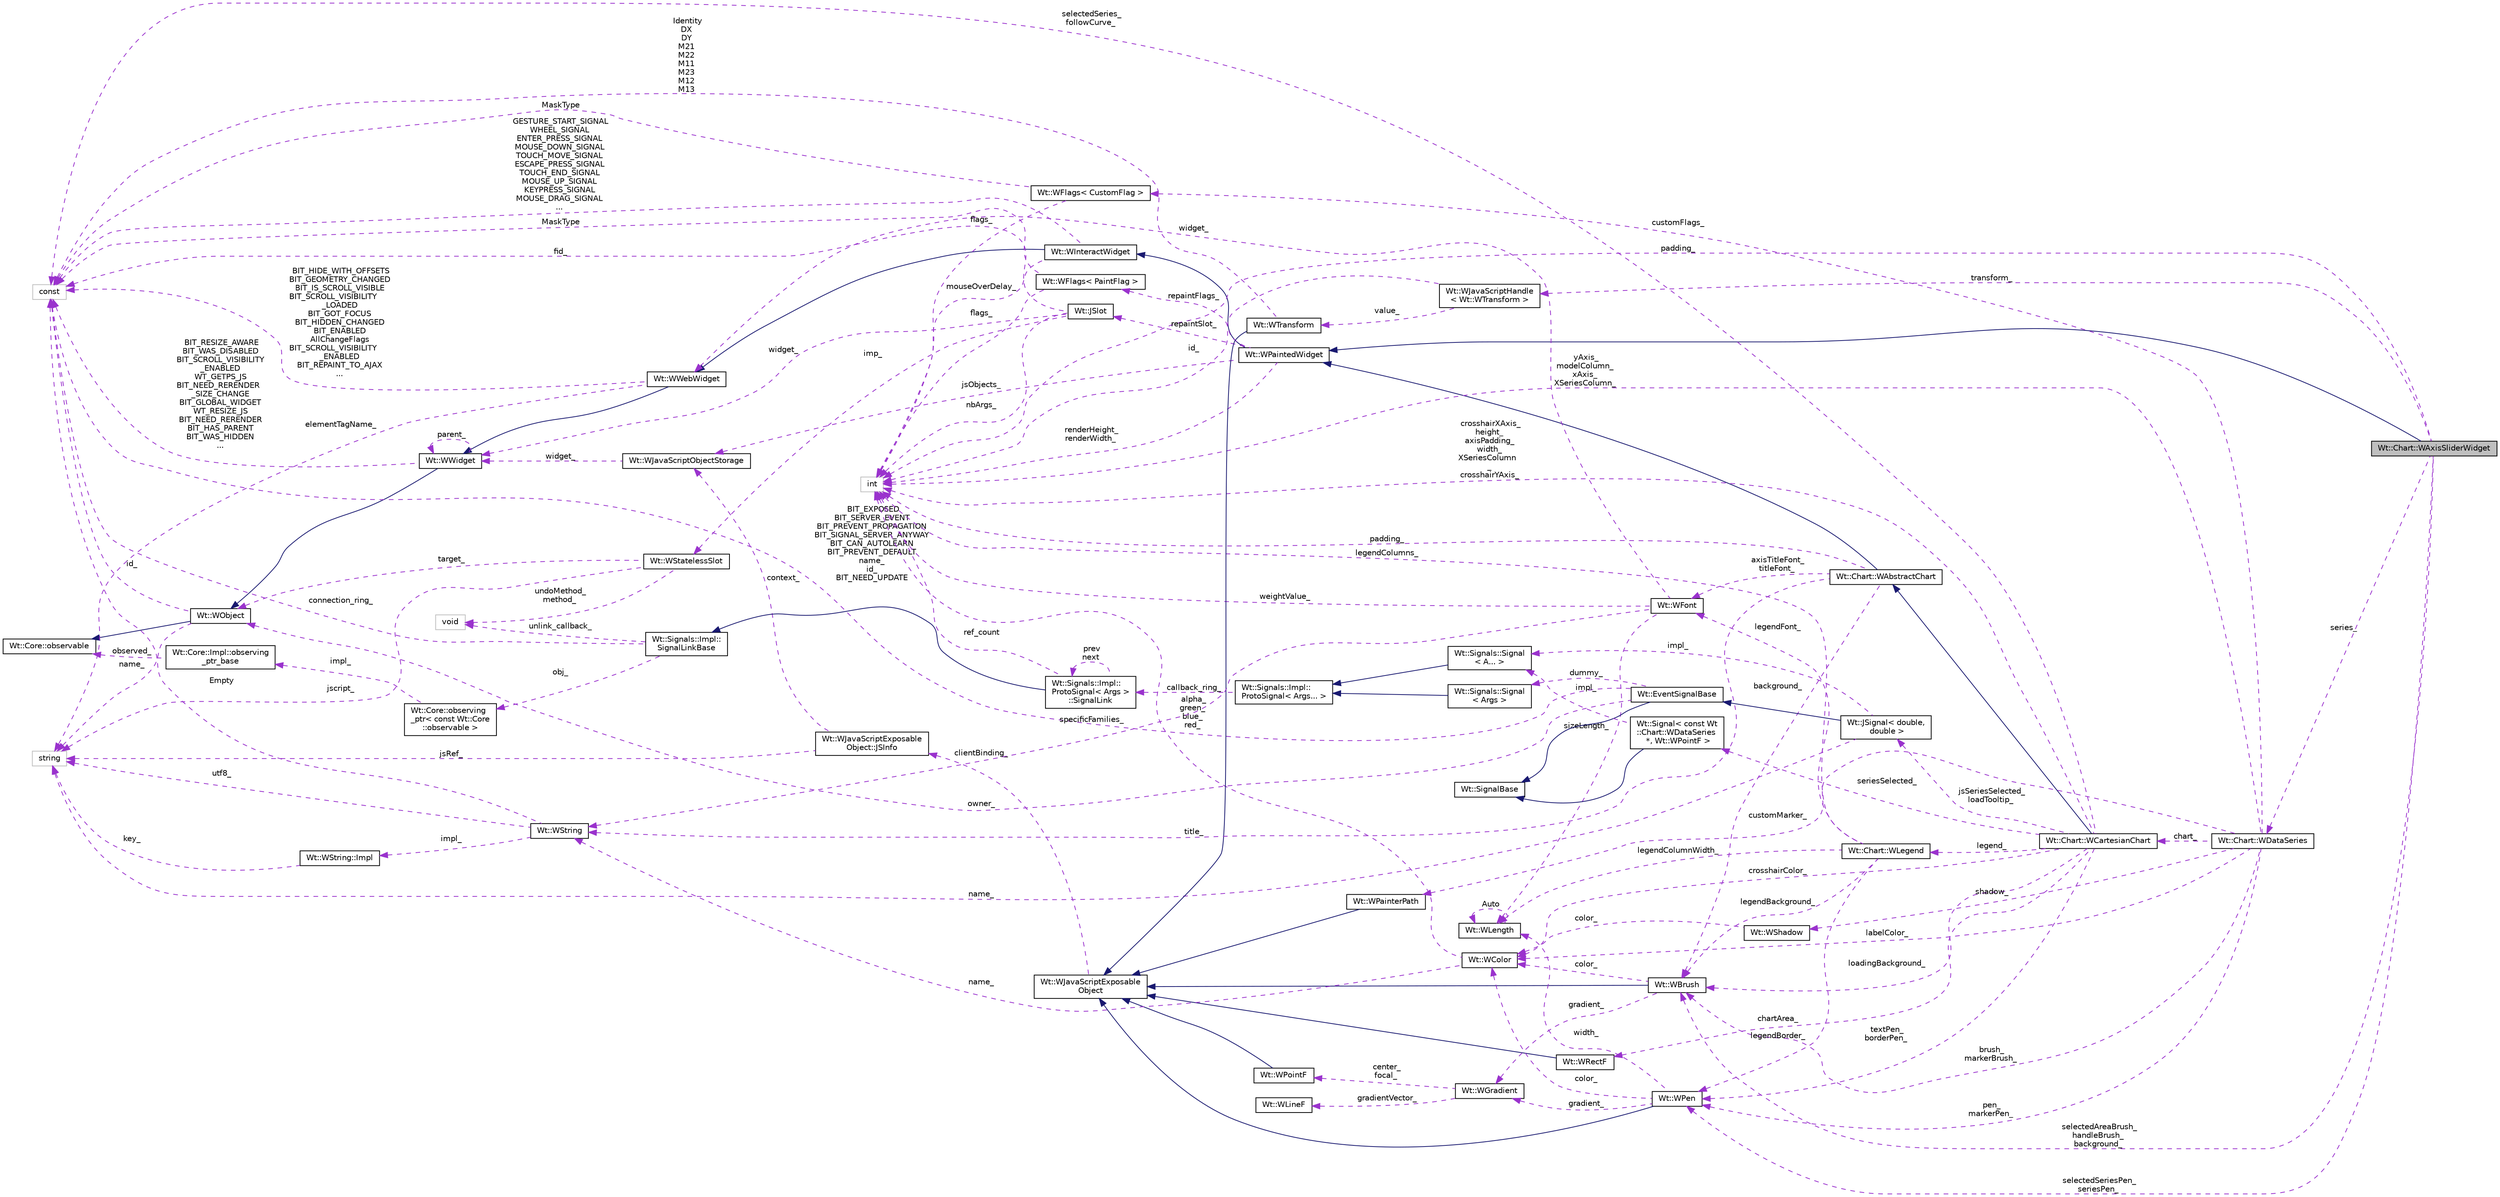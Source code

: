 digraph "Wt::Chart::WAxisSliderWidget"
{
 // LATEX_PDF_SIZE
  edge [fontname="Helvetica",fontsize="10",labelfontname="Helvetica",labelfontsize="10"];
  node [fontname="Helvetica",fontsize="10",shape=record];
  rankdir="LR";
  Node1 [label="Wt::Chart::WAxisSliderWidget",height=0.2,width=0.4,color="black", fillcolor="grey75", style="filled", fontcolor="black",tooltip="A widget for selecting an X axis range to display on an associated WCartesianChart."];
  Node2 -> Node1 [dir="back",color="midnightblue",fontsize="10",style="solid",fontname="Helvetica"];
  Node2 [label="Wt::WPaintedWidget",height=0.2,width=0.4,color="black", fillcolor="white", style="filled",URL="$classWt_1_1WPaintedWidget.html",tooltip="A widget that is painted using vector graphics."];
  Node3 -> Node2 [dir="back",color="midnightblue",fontsize="10",style="solid",fontname="Helvetica"];
  Node3 [label="Wt::WInteractWidget",height=0.2,width=0.4,color="black", fillcolor="white", style="filled",URL="$classWt_1_1WInteractWidget.html",tooltip="An abstract widget that can receive user-interface interaction."];
  Node4 -> Node3 [dir="back",color="midnightblue",fontsize="10",style="solid",fontname="Helvetica"];
  Node4 [label="Wt::WWebWidget",height=0.2,width=0.4,color="black", fillcolor="white", style="filled",URL="$classWt_1_1WWebWidget.html",tooltip="A base class for widgets with an HTML counterpart."];
  Node5 -> Node4 [dir="back",color="midnightblue",fontsize="10",style="solid",fontname="Helvetica"];
  Node5 [label="Wt::WWidget",height=0.2,width=0.4,color="black", fillcolor="white", style="filled",URL="$classWt_1_1WWidget.html",tooltip="The abstract base class for a user-interface component."];
  Node6 -> Node5 [dir="back",color="midnightblue",fontsize="10",style="solid",fontname="Helvetica"];
  Node6 [label="Wt::WObject",height=0.2,width=0.4,color="black", fillcolor="white", style="filled",URL="$classWt_1_1WObject.html",tooltip="A base class for objects that participate in the signal/slot system."];
  Node7 -> Node6 [dir="back",color="midnightblue",fontsize="10",style="solid",fontname="Helvetica"];
  Node7 [label="Wt::Core::observable",height=0.2,width=0.4,color="black", fillcolor="white", style="filled",URL="$classWt_1_1Core_1_1observable.html",tooltip="A base class for objects whose life-time can be tracked."];
  Node8 -> Node6 [dir="back",color="darkorchid3",fontsize="10",style="dashed",label=" name_" ,fontname="Helvetica"];
  Node8 [label="string",height=0.2,width=0.4,color="grey75", fillcolor="white", style="filled",tooltip=" "];
  Node9 -> Node6 [dir="back",color="darkorchid3",fontsize="10",style="dashed",label=" id_" ,fontname="Helvetica"];
  Node9 [label="const",height=0.2,width=0.4,color="grey75", fillcolor="white", style="filled",tooltip=" "];
  Node5 -> Node5 [dir="back",color="darkorchid3",fontsize="10",style="dashed",label=" parent_" ,fontname="Helvetica"];
  Node9 -> Node5 [dir="back",color="darkorchid3",fontsize="10",style="dashed",label=" BIT_RESIZE_AWARE\nBIT_WAS_DISABLED\nBIT_SCROLL_VISIBILITY\l_ENABLED\nWT_GETPS_JS\nBIT_NEED_RERENDER\l_SIZE_CHANGE\nBIT_GLOBAL_WIDGET\nWT_RESIZE_JS\nBIT_NEED_RERENDER\nBIT_HAS_PARENT\nBIT_WAS_HIDDEN\n..." ,fontname="Helvetica"];
  Node8 -> Node4 [dir="back",color="darkorchid3",fontsize="10",style="dashed",label=" elementTagName_" ,fontname="Helvetica"];
  Node9 -> Node4 [dir="back",color="darkorchid3",fontsize="10",style="dashed",label=" BIT_HIDE_WITH_OFFSETS\nBIT_GEOMETRY_CHANGED\nBIT_IS_SCROLL_VISIBLE\nBIT_SCROLL_VISIBILITY\l_LOADED\nBIT_GOT_FOCUS\nBIT_HIDDEN_CHANGED\nBIT_ENABLED\nAllChangeFlags\nBIT_SCROLL_VISIBILITY\l_ENABLED\nBIT_REPAINT_TO_AJAX\n..." ,fontname="Helvetica"];
  Node10 -> Node3 [dir="back",color="darkorchid3",fontsize="10",style="dashed",label=" mouseOverDelay_" ,fontname="Helvetica"];
  Node10 [label="int",height=0.2,width=0.4,color="grey75", fillcolor="white", style="filled",tooltip=" "];
  Node9 -> Node3 [dir="back",color="darkorchid3",fontsize="10",style="dashed",label=" GESTURE_START_SIGNAL\nWHEEL_SIGNAL\nENTER_PRESS_SIGNAL\nMOUSE_DOWN_SIGNAL\nTOUCH_MOVE_SIGNAL\nESCAPE_PRESS_SIGNAL\nTOUCH_END_SIGNAL\nMOUSE_UP_SIGNAL\nKEYPRESS_SIGNAL\nMOUSE_DRAG_SIGNAL\n..." ,fontname="Helvetica"];
  Node11 -> Node2 [dir="back",color="darkorchid3",fontsize="10",style="dashed",label=" repaintSlot_" ,fontname="Helvetica"];
  Node11 [label="Wt::JSlot",height=0.2,width=0.4,color="black", fillcolor="white", style="filled",URL="$classWt_1_1JSlot.html",tooltip="A slot that is only implemented in client side JavaScript code."];
  Node12 -> Node11 [dir="back",color="darkorchid3",fontsize="10",style="dashed",label=" imp_" ,fontname="Helvetica"];
  Node12 [label="Wt::WStatelessSlot",height=0.2,width=0.4,color="black", fillcolor="white", style="filled",URL="$classWt_1_1WStatelessSlot.html",tooltip=" "];
  Node6 -> Node12 [dir="back",color="darkorchid3",fontsize="10",style="dashed",label=" target_" ,fontname="Helvetica"];
  Node13 -> Node12 [dir="back",color="darkorchid3",fontsize="10",style="dashed",label=" undoMethod_\nmethod_" ,fontname="Helvetica"];
  Node13 [label="void",height=0.2,width=0.4,color="grey75", fillcolor="white", style="filled",tooltip=" "];
  Node8 -> Node12 [dir="back",color="darkorchid3",fontsize="10",style="dashed",label=" jscript_" ,fontname="Helvetica"];
  Node10 -> Node11 [dir="back",color="darkorchid3",fontsize="10",style="dashed",label=" nbArgs_" ,fontname="Helvetica"];
  Node5 -> Node11 [dir="back",color="darkorchid3",fontsize="10",style="dashed",label=" widget_" ,fontname="Helvetica"];
  Node9 -> Node11 [dir="back",color="darkorchid3",fontsize="10",style="dashed",label=" fid_" ,fontname="Helvetica"];
  Node10 -> Node2 [dir="back",color="darkorchid3",fontsize="10",style="dashed",label=" renderHeight_\nrenderWidth_" ,fontname="Helvetica"];
  Node14 -> Node2 [dir="back",color="darkorchid3",fontsize="10",style="dashed",label=" repaintFlags_" ,fontname="Helvetica"];
  Node14 [label="Wt::WFlags\< PaintFlag \>",height=0.2,width=0.4,color="black", fillcolor="white", style="filled",URL="$classWt_1_1WFlags.html",tooltip=" "];
  Node10 -> Node14 [dir="back",color="darkorchid3",fontsize="10",style="dashed",label=" flags_" ,fontname="Helvetica"];
  Node9 -> Node14 [dir="back",color="darkorchid3",fontsize="10",style="dashed",label=" MaskType" ,fontname="Helvetica"];
  Node15 -> Node2 [dir="back",color="darkorchid3",fontsize="10",style="dashed",label=" jsObjects_" ,fontname="Helvetica"];
  Node15 [label="Wt::WJavaScriptObjectStorage",height=0.2,width=0.4,color="black", fillcolor="white", style="filled",URL="$classWt_1_1WJavaScriptObjectStorage.html",tooltip=" "];
  Node5 -> Node15 [dir="back",color="darkorchid3",fontsize="10",style="dashed",label=" widget_" ,fontname="Helvetica"];
  Node16 -> Node1 [dir="back",color="darkorchid3",fontsize="10",style="dashed",label=" transform_" ,fontname="Helvetica"];
  Node16 [label="Wt::WJavaScriptHandle\l\< Wt::WTransform \>",height=0.2,width=0.4,color="black", fillcolor="white", style="filled",URL="$classWt_1_1WJavaScriptHandle.html",tooltip=" "];
  Node17 -> Node16 [dir="back",color="darkorchid3",fontsize="10",style="dashed",label=" value_" ,fontname="Helvetica"];
  Node17 [label="Wt::WTransform",height=0.2,width=0.4,color="black", fillcolor="white", style="filled",URL="$classWt_1_1WTransform.html",tooltip="A value class that defines a 2D affine transformation matrix."];
  Node18 -> Node17 [dir="back",color="midnightblue",fontsize="10",style="solid",fontname="Helvetica"];
  Node18 [label="Wt::WJavaScriptExposable\lObject",height=0.2,width=0.4,color="black", fillcolor="white", style="filled",URL="$classWt_1_1WJavaScriptExposableObject.html",tooltip="A JavaScript exposable object."];
  Node19 -> Node18 [dir="back",color="darkorchid3",fontsize="10",style="dashed",label=" clientBinding_" ,fontname="Helvetica"];
  Node19 [label="Wt::WJavaScriptExposable\lObject::JSInfo",height=0.2,width=0.4,color="black", fillcolor="white", style="filled",URL="$structWt_1_1WJavaScriptExposableObject_1_1JSInfo.html",tooltip=" "];
  Node8 -> Node19 [dir="back",color="darkorchid3",fontsize="10",style="dashed",label=" jsRef_" ,fontname="Helvetica"];
  Node15 -> Node19 [dir="back",color="darkorchid3",fontsize="10",style="dashed",label=" context_" ,fontname="Helvetica"];
  Node9 -> Node17 [dir="back",color="darkorchid3",fontsize="10",style="dashed",label=" Identity\nDX\nDY\nM21\nM22\nM11\nM23\nM12\nM13" ,fontname="Helvetica"];
  Node10 -> Node16 [dir="back",color="darkorchid3",fontsize="10",style="dashed",label=" id_" ,fontname="Helvetica"];
  Node20 -> Node1 [dir="back",color="darkorchid3",fontsize="10",style="dashed",label=" selectedAreaBrush_\nhandleBrush_\nbackground_" ,fontname="Helvetica"];
  Node20 [label="Wt::WBrush",height=0.2,width=0.4,color="black", fillcolor="white", style="filled",URL="$classWt_1_1WBrush.html",tooltip="A value class that defines the style for filling a path."];
  Node18 -> Node20 [dir="back",color="midnightblue",fontsize="10",style="solid",fontname="Helvetica"];
  Node21 -> Node20 [dir="back",color="darkorchid3",fontsize="10",style="dashed",label=" color_" ,fontname="Helvetica"];
  Node21 [label="Wt::WColor",height=0.2,width=0.4,color="black", fillcolor="white", style="filled",URL="$classWt_1_1WColor.html",tooltip="A value class that defines a color."];
  Node22 -> Node21 [dir="back",color="darkorchid3",fontsize="10",style="dashed",label=" name_" ,fontname="Helvetica"];
  Node22 [label="Wt::WString",height=0.2,width=0.4,color="black", fillcolor="white", style="filled",URL="$classWt_1_1WString.html",tooltip="A value class which describes a locale-aware unicode string."];
  Node23 -> Node22 [dir="back",color="darkorchid3",fontsize="10",style="dashed",label=" impl_" ,fontname="Helvetica"];
  Node23 [label="Wt::WString::Impl",height=0.2,width=0.4,color="black", fillcolor="white", style="filled",URL="$structWt_1_1WString_1_1Impl.html",tooltip=" "];
  Node8 -> Node23 [dir="back",color="darkorchid3",fontsize="10",style="dashed",label=" key_" ,fontname="Helvetica"];
  Node8 -> Node22 [dir="back",color="darkorchid3",fontsize="10",style="dashed",label=" utf8_" ,fontname="Helvetica"];
  Node9 -> Node22 [dir="back",color="darkorchid3",fontsize="10",style="dashed",label=" Empty" ,fontname="Helvetica"];
  Node10 -> Node21 [dir="back",color="darkorchid3",fontsize="10",style="dashed",label=" alpha_\ngreen_\nblue_\nred_" ,fontname="Helvetica"];
  Node24 -> Node20 [dir="back",color="darkorchid3",fontsize="10",style="dashed",label=" gradient_" ,fontname="Helvetica"];
  Node24 [label="Wt::WGradient",height=0.2,width=0.4,color="black", fillcolor="white", style="filled",URL="$classWt_1_1WGradient.html",tooltip="A linear or radial gradient."];
  Node25 -> Node24 [dir="back",color="darkorchid3",fontsize="10",style="dashed",label=" center_\nfocal_" ,fontname="Helvetica"];
  Node25 [label="Wt::WPointF",height=0.2,width=0.4,color="black", fillcolor="white", style="filled",URL="$classWt_1_1WPointF.html",tooltip="A value class that defines a 2D point."];
  Node18 -> Node25 [dir="back",color="midnightblue",fontsize="10",style="solid",fontname="Helvetica"];
  Node26 -> Node24 [dir="back",color="darkorchid3",fontsize="10",style="dashed",label=" gradientVector_" ,fontname="Helvetica"];
  Node26 [label="Wt::WLineF",height=0.2,width=0.4,color="black", fillcolor="white", style="filled",URL="$classWt_1_1WLineF.html",tooltip="Utility class that defines a single line."];
  Node10 -> Node1 [dir="back",color="darkorchid3",fontsize="10",style="dashed",label=" padding_" ,fontname="Helvetica"];
  Node27 -> Node1 [dir="back",color="darkorchid3",fontsize="10",style="dashed",label=" selectedSeriesPen_\nseriesPen_" ,fontname="Helvetica"];
  Node27 [label="Wt::WPen",height=0.2,width=0.4,color="black", fillcolor="white", style="filled",URL="$classWt_1_1WPen.html",tooltip="A value class that defines the style for pen strokes."];
  Node18 -> Node27 [dir="back",color="midnightblue",fontsize="10",style="solid",fontname="Helvetica"];
  Node21 -> Node27 [dir="back",color="darkorchid3",fontsize="10",style="dashed",label=" color_" ,fontname="Helvetica"];
  Node24 -> Node27 [dir="back",color="darkorchid3",fontsize="10",style="dashed",label=" gradient_" ,fontname="Helvetica"];
  Node28 -> Node27 [dir="back",color="darkorchid3",fontsize="10",style="dashed",label=" width_" ,fontname="Helvetica"];
  Node28 [label="Wt::WLength",height=0.2,width=0.4,color="black", fillcolor="white", style="filled",URL="$classWt_1_1WLength.html",tooltip="A value class that describes a CSS length."];
  Node28 -> Node28 [dir="back",color="darkorchid3",fontsize="10",style="dashed",label=" Auto" ,fontname="Helvetica"];
  Node29 -> Node1 [dir="back",color="darkorchid3",fontsize="10",style="dashed",label=" series_" ,fontname="Helvetica"];
  Node29 [label="Wt::Chart::WDataSeries",height=0.2,width=0.4,color="black", fillcolor="white", style="filled",URL="$classWt_1_1Chart_1_1WDataSeries.html",tooltip="A single data series in a cartesian chart."];
  Node30 -> Node29 [dir="back",color="darkorchid3",fontsize="10",style="dashed",label=" customMarker_" ,fontname="Helvetica"];
  Node30 [label="Wt::WPainterPath",height=0.2,width=0.4,color="black", fillcolor="white", style="filled",URL="$classWt_1_1WPainterPath.html",tooltip="A path defining a shape."];
  Node18 -> Node30 [dir="back",color="midnightblue",fontsize="10",style="solid",fontname="Helvetica"];
  Node21 -> Node29 [dir="back",color="darkorchid3",fontsize="10",style="dashed",label=" labelColor_" ,fontname="Helvetica"];
  Node31 -> Node29 [dir="back",color="darkorchid3",fontsize="10",style="dashed",label=" shadow_" ,fontname="Helvetica"];
  Node31 [label="Wt::WShadow",height=0.2,width=0.4,color="black", fillcolor="white", style="filled",URL="$classWt_1_1WShadow.html",tooltip="A value class that defines a shadow style."];
  Node21 -> Node31 [dir="back",color="darkorchid3",fontsize="10",style="dashed",label=" color_" ,fontname="Helvetica"];
  Node20 -> Node29 [dir="back",color="darkorchid3",fontsize="10",style="dashed",label=" brush_\nmarkerBrush_" ,fontname="Helvetica"];
  Node32 -> Node29 [dir="back",color="darkorchid3",fontsize="10",style="dashed",label=" customFlags_" ,fontname="Helvetica"];
  Node32 [label="Wt::WFlags\< CustomFlag \>",height=0.2,width=0.4,color="black", fillcolor="white", style="filled",URL="$classWt_1_1WFlags.html",tooltip=" "];
  Node10 -> Node32 [dir="back",color="darkorchid3",fontsize="10",style="dashed",label=" flags_" ,fontname="Helvetica"];
  Node9 -> Node32 [dir="back",color="darkorchid3",fontsize="10",style="dashed",label=" MaskType" ,fontname="Helvetica"];
  Node27 -> Node29 [dir="back",color="darkorchid3",fontsize="10",style="dashed",label=" pen_\nmarkerPen_" ,fontname="Helvetica"];
  Node10 -> Node29 [dir="back",color="darkorchid3",fontsize="10",style="dashed",label=" yAxis_\nmodelColumn_\nxAxis_\nXSeriesColumn_" ,fontname="Helvetica"];
  Node33 -> Node29 [dir="back",color="darkorchid3",fontsize="10",style="dashed",label=" chart_" ,fontname="Helvetica"];
  Node33 [label="Wt::Chart::WCartesianChart",height=0.2,width=0.4,color="black", fillcolor="white", style="filled",URL="$classWt_1_1Chart_1_1WCartesianChart.html",tooltip="A cartesian chart."];
  Node34 -> Node33 [dir="back",color="midnightblue",fontsize="10",style="solid",fontname="Helvetica"];
  Node34 [label="Wt::Chart::WAbstractChart",height=0.2,width=0.4,color="black", fillcolor="white", style="filled",URL="$classWt_1_1Chart_1_1WAbstractChart.html",tooltip="Abstract base class for MVC-based charts."];
  Node2 -> Node34 [dir="back",color="midnightblue",fontsize="10",style="solid",fontname="Helvetica"];
  Node22 -> Node34 [dir="back",color="darkorchid3",fontsize="10",style="dashed",label=" title_" ,fontname="Helvetica"];
  Node20 -> Node34 [dir="back",color="darkorchid3",fontsize="10",style="dashed",label=" background_" ,fontname="Helvetica"];
  Node10 -> Node34 [dir="back",color="darkorchid3",fontsize="10",style="dashed",label=" padding_" ,fontname="Helvetica"];
  Node35 -> Node34 [dir="back",color="darkorchid3",fontsize="10",style="dashed",label=" axisTitleFont_\ntitleFont_" ,fontname="Helvetica"];
  Node35 [label="Wt::WFont",height=0.2,width=0.4,color="black", fillcolor="white", style="filled",URL="$classWt_1_1WFont.html",tooltip="A value class that describes a font."];
  Node22 -> Node35 [dir="back",color="darkorchid3",fontsize="10",style="dashed",label=" specificFamilies_" ,fontname="Helvetica"];
  Node10 -> Node35 [dir="back",color="darkorchid3",fontsize="10",style="dashed",label=" weightValue_" ,fontname="Helvetica"];
  Node4 -> Node35 [dir="back",color="darkorchid3",fontsize="10",style="dashed",label=" widget_" ,fontname="Helvetica"];
  Node28 -> Node35 [dir="back",color="darkorchid3",fontsize="10",style="dashed",label=" sizeLength_" ,fontname="Helvetica"];
  Node21 -> Node33 [dir="back",color="darkorchid3",fontsize="10",style="dashed",label=" crosshairColor_" ,fontname="Helvetica"];
  Node36 -> Node33 [dir="back",color="darkorchid3",fontsize="10",style="dashed",label=" legend_" ,fontname="Helvetica"];
  Node36 [label="Wt::Chart::WLegend",height=0.2,width=0.4,color="black", fillcolor="white", style="filled",URL="$classWt_1_1Chart_1_1WLegend.html",tooltip=" "];
  Node20 -> Node36 [dir="back",color="darkorchid3",fontsize="10",style="dashed",label=" legendBackground_" ,fontname="Helvetica"];
  Node27 -> Node36 [dir="back",color="darkorchid3",fontsize="10",style="dashed",label=" legendBorder_" ,fontname="Helvetica"];
  Node10 -> Node36 [dir="back",color="darkorchid3",fontsize="10",style="dashed",label=" legendColumns_" ,fontname="Helvetica"];
  Node35 -> Node36 [dir="back",color="darkorchid3",fontsize="10",style="dashed",label=" legendFont_" ,fontname="Helvetica"];
  Node28 -> Node36 [dir="back",color="darkorchid3",fontsize="10",style="dashed",label=" legendColumnWidth_" ,fontname="Helvetica"];
  Node20 -> Node33 [dir="back",color="darkorchid3",fontsize="10",style="dashed",label=" loadingBackground_" ,fontname="Helvetica"];
  Node37 -> Node33 [dir="back",color="darkorchid3",fontsize="10",style="dashed",label=" chartArea_" ,fontname="Helvetica"];
  Node37 [label="Wt::WRectF",height=0.2,width=0.4,color="black", fillcolor="white", style="filled",URL="$classWt_1_1WRectF.html",tooltip="A value class that defines a rectangle."];
  Node18 -> Node37 [dir="back",color="midnightblue",fontsize="10",style="solid",fontname="Helvetica"];
  Node27 -> Node33 [dir="back",color="darkorchid3",fontsize="10",style="dashed",label=" textPen_\nborderPen_" ,fontname="Helvetica"];
  Node10 -> Node33 [dir="back",color="darkorchid3",fontsize="10",style="dashed",label=" crosshairXAxis_\nheight_\naxisPadding_\nwidth_\nXSeriesColumn\l_\ncrosshairYAxis_" ,fontname="Helvetica"];
  Node38 -> Node33 [dir="back",color="darkorchid3",fontsize="10",style="dashed",label=" seriesSelected_" ,fontname="Helvetica"];
  Node38 [label="Wt::Signal\< const Wt\l::Chart::WDataSeries\l *, Wt::WPointF \>",height=0.2,width=0.4,color="black", fillcolor="white", style="filled",URL="$classWt_1_1Signal.html",tooltip=" "];
  Node39 -> Node38 [dir="back",color="midnightblue",fontsize="10",style="solid",fontname="Helvetica"];
  Node39 [label="Wt::SignalBase",height=0.2,width=0.4,color="black", fillcolor="white", style="filled",URL="$classWt_1_1SignalBase.html",tooltip="Abstract base class of a signal."];
  Node40 -> Node38 [dir="back",color="darkorchid3",fontsize="10",style="dashed",label=" impl_" ,fontname="Helvetica"];
  Node40 [label="Wt::Signals::Signal\l\< A... \>",height=0.2,width=0.4,color="black", fillcolor="white", style="filled",URL="$structWt_1_1Signals_1_1Signal.html",tooltip=" "];
  Node41 -> Node40 [dir="back",color="midnightblue",fontsize="10",style="solid",fontname="Helvetica"];
  Node41 [label="Wt::Signals::Impl::\lProtoSignal\< Args... \>",height=0.2,width=0.4,color="black", fillcolor="white", style="filled",URL="$classWt_1_1Signals_1_1Impl_1_1ProtoSignal.html",tooltip=" "];
  Node42 -> Node41 [dir="back",color="darkorchid3",fontsize="10",style="dashed",label=" callback_ring_" ,fontname="Helvetica"];
  Node42 [label="Wt::Signals::Impl::\lProtoSignal\< Args \>\l::SignalLink",height=0.2,width=0.4,color="black", fillcolor="white", style="filled",URL="$structWt_1_1Signals_1_1Impl_1_1ProtoSignal_1_1SignalLink.html",tooltip=" "];
  Node43 -> Node42 [dir="back",color="midnightblue",fontsize="10",style="solid",fontname="Helvetica"];
  Node43 [label="Wt::Signals::Impl::\lSignalLinkBase",height=0.2,width=0.4,color="black", fillcolor="white", style="filled",URL="$classWt_1_1Signals_1_1Impl_1_1SignalLinkBase.html",tooltip=" "];
  Node13 -> Node43 [dir="back",color="darkorchid3",fontsize="10",style="dashed",label=" unlink_callback_" ,fontname="Helvetica"];
  Node44 -> Node43 [dir="back",color="darkorchid3",fontsize="10",style="dashed",label=" obj_" ,fontname="Helvetica"];
  Node44 [label="Wt::Core::observing\l_ptr\< const Wt::Core\l::observable \>",height=0.2,width=0.4,color="black", fillcolor="white", style="filled",URL="$classWt_1_1Core_1_1observing__ptr.html",tooltip=" "];
  Node45 -> Node44 [dir="back",color="darkorchid3",fontsize="10",style="dashed",label=" impl_" ,fontname="Helvetica"];
  Node45 [label="Wt::Core::Impl::observing\l_ptr_base",height=0.2,width=0.4,color="black", fillcolor="white", style="filled",URL="$structWt_1_1Core_1_1Impl_1_1observing__ptr__base.html",tooltip=" "];
  Node7 -> Node45 [dir="back",color="darkorchid3",fontsize="10",style="dashed",label=" observed_" ,fontname="Helvetica"];
  Node9 -> Node43 [dir="back",color="darkorchid3",fontsize="10",style="dashed",label=" connection_ring_" ,fontname="Helvetica"];
  Node10 -> Node42 [dir="back",color="darkorchid3",fontsize="10",style="dashed",label=" ref_count" ,fontname="Helvetica"];
  Node42 -> Node42 [dir="back",color="darkorchid3",fontsize="10",style="dashed",label=" prev\nnext" ,fontname="Helvetica"];
  Node9 -> Node33 [dir="back",color="darkorchid3",fontsize="10",style="dashed",label=" selectedSeries_\nfollowCurve_" ,fontname="Helvetica"];
  Node46 -> Node33 [dir="back",color="darkorchid3",fontsize="10",style="dashed",label=" jsSeriesSelected_\nloadTooltip_" ,fontname="Helvetica"];
  Node46 [label="Wt::JSignal\< double,\l double \>",height=0.2,width=0.4,color="black", fillcolor="white", style="filled",URL="$classWt_1_1JSignal.html",tooltip=" "];
  Node47 -> Node46 [dir="back",color="midnightblue",fontsize="10",style="solid",fontname="Helvetica"];
  Node47 [label="Wt::EventSignalBase",height=0.2,width=0.4,color="black", fillcolor="white", style="filled",URL="$classWt_1_1EventSignalBase.html",tooltip="Abstract base class of an event signal."];
  Node39 -> Node47 [dir="back",color="midnightblue",fontsize="10",style="solid",fontname="Helvetica"];
  Node6 -> Node47 [dir="back",color="darkorchid3",fontsize="10",style="dashed",label=" owner_" ,fontname="Helvetica"];
  Node48 -> Node47 [dir="back",color="darkorchid3",fontsize="10",style="dashed",label=" dummy_" ,fontname="Helvetica"];
  Node48 [label="Wt::Signals::Signal\l\< Args \>",height=0.2,width=0.4,color="black", fillcolor="white", style="filled",URL="$structWt_1_1Signals_1_1Signal.html",tooltip=" "];
  Node41 -> Node48 [dir="back",color="midnightblue",fontsize="10",style="solid",fontname="Helvetica"];
  Node9 -> Node47 [dir="back",color="darkorchid3",fontsize="10",style="dashed",label=" BIT_EXPOSED\nBIT_SERVER_EVENT\nBIT_PREVENT_PROPAGATION\nBIT_SIGNAL_SERVER_ANYWAY\nBIT_CAN_AUTOLEARN\nBIT_PREVENT_DEFAULT\nname_\nid_\nBIT_NEED_UPDATE" ,fontname="Helvetica"];
  Node8 -> Node46 [dir="back",color="darkorchid3",fontsize="10",style="dashed",label=" name_" ,fontname="Helvetica"];
  Node40 -> Node46 [dir="back",color="darkorchid3",fontsize="10",style="dashed",label=" impl_" ,fontname="Helvetica"];
}
